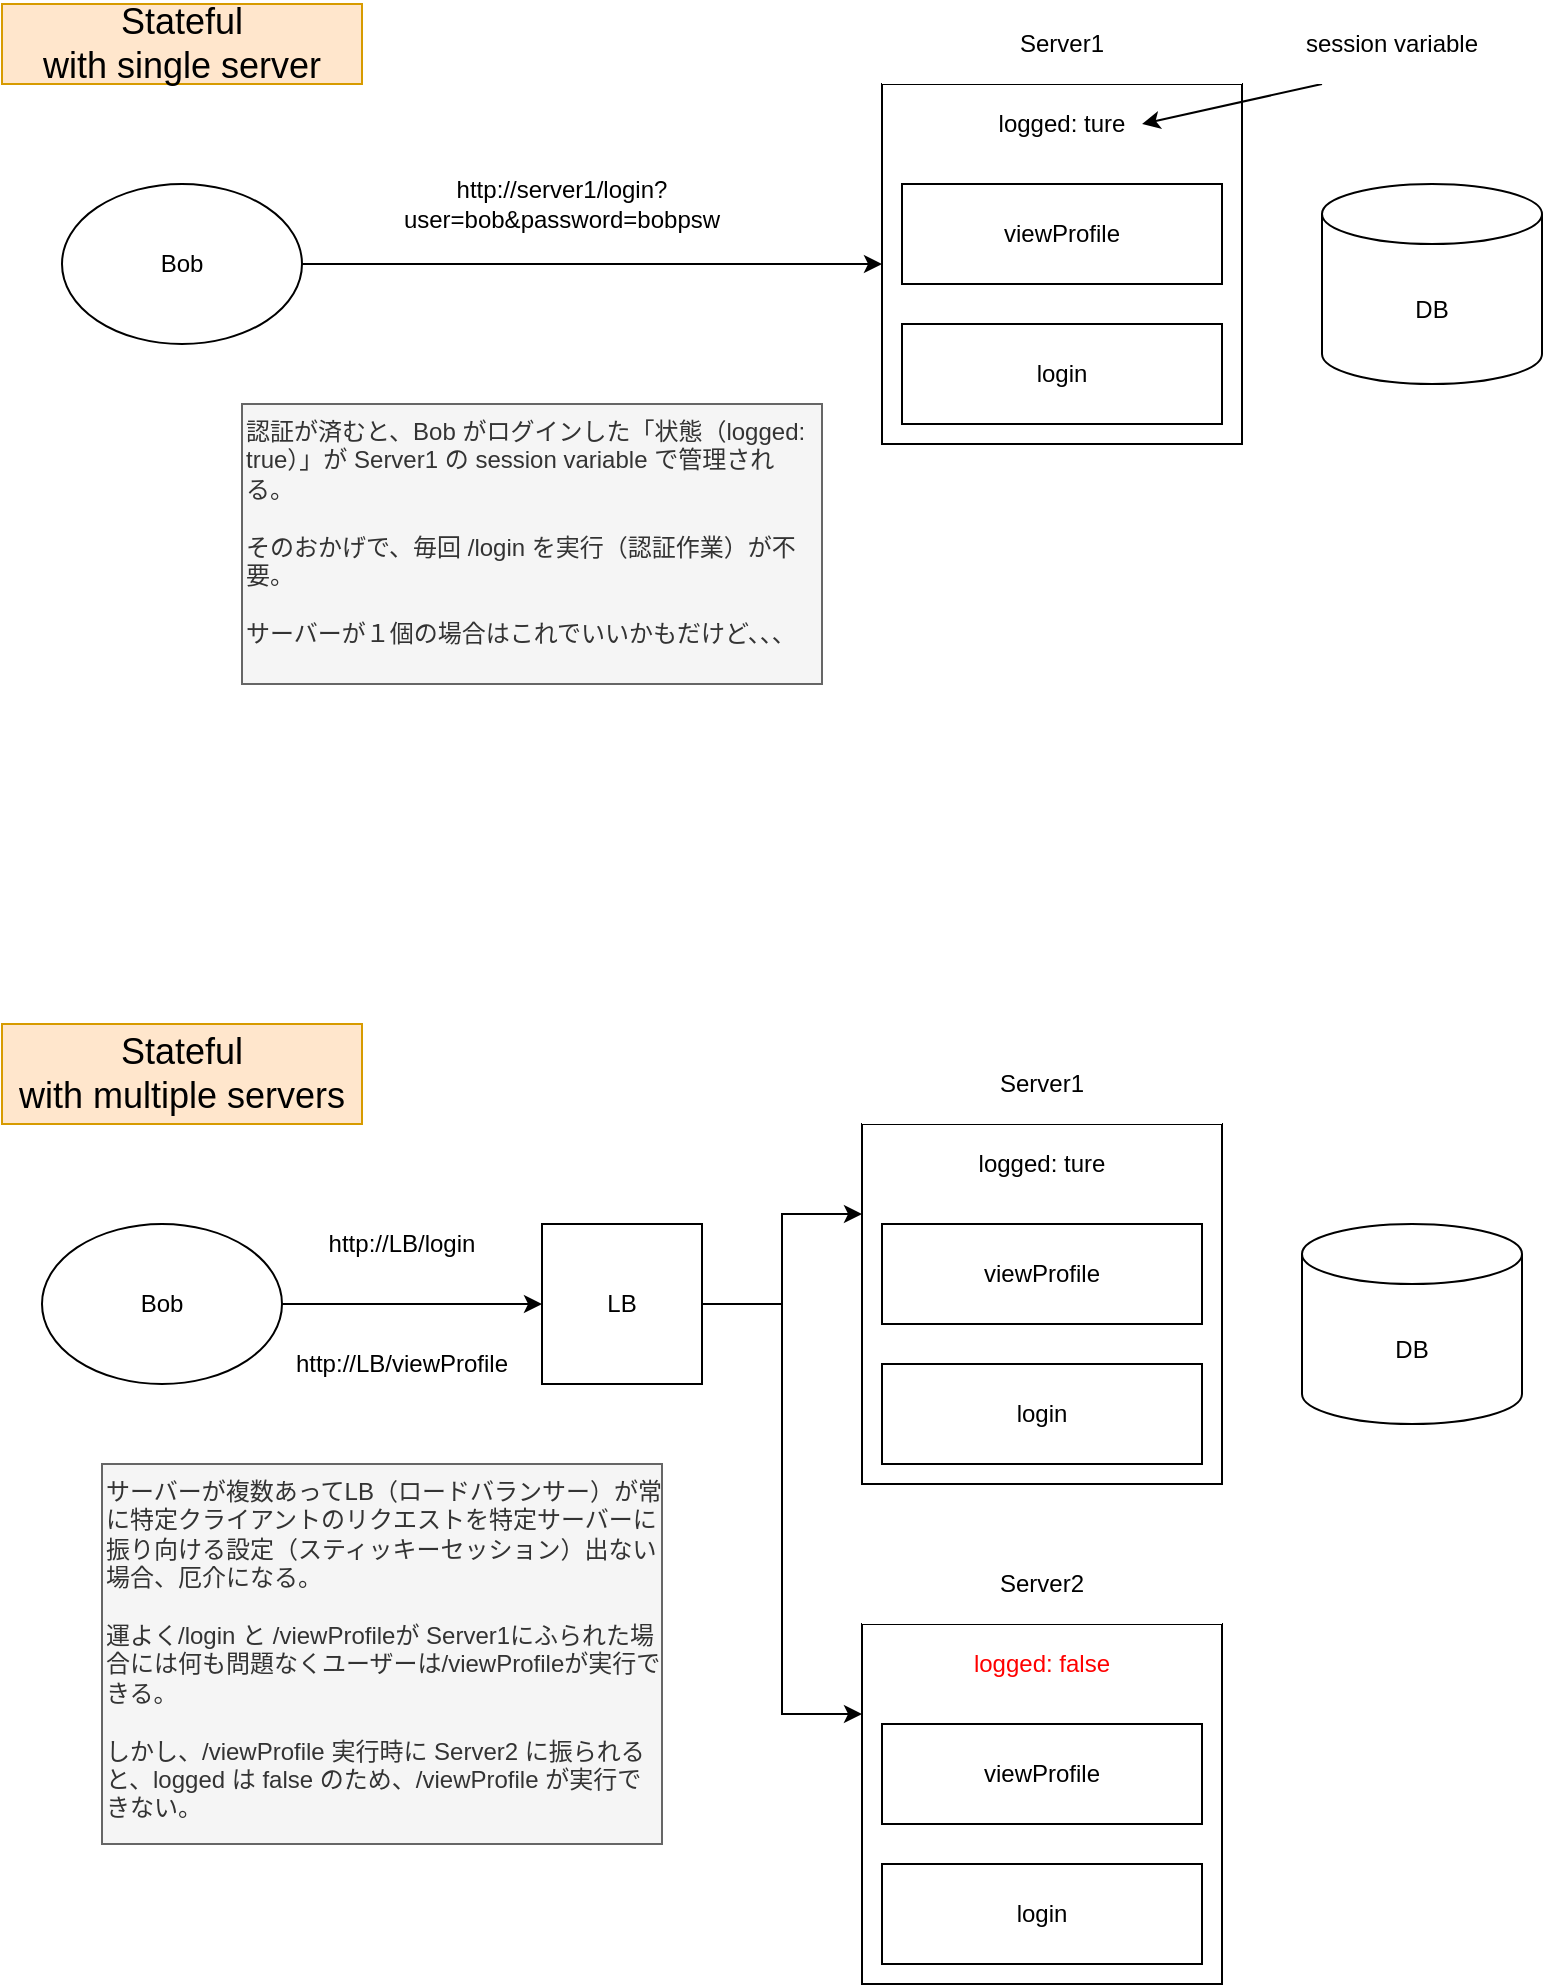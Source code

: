 <mxfile version="14.1.8" type="device"><diagram id="1GDKFJIQfUUINsAw3QGi" name="ページ1"><mxGraphModel dx="786" dy="572" grid="1" gridSize="10" guides="1" tooltips="1" connect="1" arrows="1" fold="1" page="1" pageScale="1" pageWidth="1700" pageHeight="1100" math="0" shadow="0"><root><mxCell id="0"/><mxCell id="1" parent="0"/><mxCell id="b34Osqx1ab2QZatRhFmz-1" value="" style="whiteSpace=wrap;html=1;aspect=fixed;" parent="1" vertex="1"><mxGeometry x="480" y="60" width="180" height="180" as="geometry"/></mxCell><mxCell id="b34Osqx1ab2QZatRhFmz-3" value="Server1" style="rounded=0;whiteSpace=wrap;html=1;strokeColor=none;" parent="1" vertex="1"><mxGeometry x="480" y="20" width="180" height="40" as="geometry"/></mxCell><mxCell id="b34Osqx1ab2QZatRhFmz-4" value="viewProfile" style="rounded=0;whiteSpace=wrap;html=1;" parent="1" vertex="1"><mxGeometry x="490" y="110" width="160" height="50" as="geometry"/></mxCell><mxCell id="b34Osqx1ab2QZatRhFmz-5" value="login" style="rounded=0;whiteSpace=wrap;html=1;" parent="1" vertex="1"><mxGeometry x="490" y="180" width="160" height="50" as="geometry"/></mxCell><mxCell id="b34Osqx1ab2QZatRhFmz-6" value="Bob" style="ellipse;whiteSpace=wrap;html=1;" parent="1" vertex="1"><mxGeometry x="70" y="110" width="120" height="80" as="geometry"/></mxCell><mxCell id="b34Osqx1ab2QZatRhFmz-9" style="edgeStyle=orthogonalEdgeStyle;rounded=0;orthogonalLoop=1;jettySize=auto;html=1;exitX=1;exitY=0.5;exitDx=0;exitDy=0;" parent="1" source="b34Osqx1ab2QZatRhFmz-6" edge="1"><mxGeometry relative="1" as="geometry"><mxPoint x="330" y="150" as="sourcePoint"/><mxPoint x="480" y="150" as="targetPoint"/><Array as="points"><mxPoint x="480" y="150"/></Array></mxGeometry></mxCell><mxCell id="b34Osqx1ab2QZatRhFmz-16" value="http://server1/login?user=bob&amp;amp;password=bobpsw" style="rounded=0;whiteSpace=wrap;html=1;strokeColor=none;" parent="1" vertex="1"><mxGeometry x="230" y="100" width="180" height="40" as="geometry"/></mxCell><mxCell id="b34Osqx1ab2QZatRhFmz-17" value="DB" style="shape=cylinder3;whiteSpace=wrap;html=1;boundedLbl=1;backgroundOutline=1;size=15;" parent="1" vertex="1"><mxGeometry x="700" y="110" width="110" height="100" as="geometry"/></mxCell><mxCell id="b34Osqx1ab2QZatRhFmz-18" value="logged: ture" style="rounded=0;whiteSpace=wrap;html=1;strokeColor=none;" parent="1" vertex="1"><mxGeometry x="500" y="70" width="140" height="20" as="geometry"/></mxCell><mxCell id="b34Osqx1ab2QZatRhFmz-21" value="" style="whiteSpace=wrap;html=1;aspect=fixed;" parent="1" vertex="1"><mxGeometry x="470" y="580" width="180" height="180" as="geometry"/></mxCell><mxCell id="b34Osqx1ab2QZatRhFmz-22" value="Server1" style="rounded=0;whiteSpace=wrap;html=1;strokeColor=none;" parent="1" vertex="1"><mxGeometry x="470" y="540" width="180" height="40" as="geometry"/></mxCell><mxCell id="b34Osqx1ab2QZatRhFmz-23" value="viewProfile" style="rounded=0;whiteSpace=wrap;html=1;" parent="1" vertex="1"><mxGeometry x="480" y="630" width="160" height="50" as="geometry"/></mxCell><mxCell id="b34Osqx1ab2QZatRhFmz-24" value="login" style="rounded=0;whiteSpace=wrap;html=1;" parent="1" vertex="1"><mxGeometry x="480" y="700" width="160" height="50" as="geometry"/></mxCell><mxCell id="b34Osqx1ab2QZatRhFmz-25" style="edgeStyle=orthogonalEdgeStyle;rounded=0;orthogonalLoop=1;jettySize=auto;html=1;exitX=1;exitY=0.5;exitDx=0;exitDy=0;" parent="1" source="b34Osqx1ab2QZatRhFmz-26" edge="1"><mxGeometry relative="1" as="geometry"><mxPoint x="310" y="670" as="targetPoint"/></mxGeometry></mxCell><mxCell id="b34Osqx1ab2QZatRhFmz-26" value="Bob" style="ellipse;whiteSpace=wrap;html=1;" parent="1" vertex="1"><mxGeometry x="60" y="630" width="120" height="80" as="geometry"/></mxCell><mxCell id="b34Osqx1ab2QZatRhFmz-27" style="edgeStyle=orthogonalEdgeStyle;rounded=0;orthogonalLoop=1;jettySize=auto;html=1;entryX=0;entryY=0.25;entryDx=0;entryDy=0;" parent="1" source="b34Osqx1ab2QZatRhFmz-29" target="b34Osqx1ab2QZatRhFmz-21" edge="1"><mxGeometry relative="1" as="geometry"/></mxCell><mxCell id="b34Osqx1ab2QZatRhFmz-28" style="edgeStyle=orthogonalEdgeStyle;rounded=0;orthogonalLoop=1;jettySize=auto;html=1;entryX=0;entryY=0.25;entryDx=0;entryDy=0;" parent="1" source="b34Osqx1ab2QZatRhFmz-29" target="b34Osqx1ab2QZatRhFmz-30" edge="1"><mxGeometry relative="1" as="geometry"/></mxCell><mxCell id="b34Osqx1ab2QZatRhFmz-29" value="LB" style="whiteSpace=wrap;html=1;aspect=fixed;" parent="1" vertex="1"><mxGeometry x="310" y="630" width="80" height="80" as="geometry"/></mxCell><mxCell id="b34Osqx1ab2QZatRhFmz-30" value="" style="whiteSpace=wrap;html=1;aspect=fixed;" parent="1" vertex="1"><mxGeometry x="470" y="830" width="180" height="180" as="geometry"/></mxCell><mxCell id="b34Osqx1ab2QZatRhFmz-31" value="Server2" style="rounded=0;whiteSpace=wrap;html=1;strokeColor=none;" parent="1" vertex="1"><mxGeometry x="470" y="790" width="180" height="40" as="geometry"/></mxCell><mxCell id="b34Osqx1ab2QZatRhFmz-32" value="viewProfile" style="rounded=0;whiteSpace=wrap;html=1;" parent="1" vertex="1"><mxGeometry x="480" y="880" width="160" height="50" as="geometry"/></mxCell><mxCell id="b34Osqx1ab2QZatRhFmz-33" value="login" style="rounded=0;whiteSpace=wrap;html=1;" parent="1" vertex="1"><mxGeometry x="480" y="950" width="160" height="50" as="geometry"/></mxCell><mxCell id="b34Osqx1ab2QZatRhFmz-34" value="http://LB/login" style="rounded=0;whiteSpace=wrap;html=1;strokeColor=none;" parent="1" vertex="1"><mxGeometry x="180" y="620" width="120" height="40" as="geometry"/></mxCell><mxCell id="b34Osqx1ab2QZatRhFmz-35" value="DB" style="shape=cylinder3;whiteSpace=wrap;html=1;boundedLbl=1;backgroundOutline=1;size=15;" parent="1" vertex="1"><mxGeometry x="690" y="630" width="110" height="100" as="geometry"/></mxCell><mxCell id="b34Osqx1ab2QZatRhFmz-36" value="logged: ture" style="rounded=0;whiteSpace=wrap;html=1;strokeColor=none;" parent="1" vertex="1"><mxGeometry x="490" y="590" width="140" height="20" as="geometry"/></mxCell><mxCell id="b34Osqx1ab2QZatRhFmz-37" value="logged: false" style="rounded=0;whiteSpace=wrap;html=1;strokeColor=none;fontColor=#FF0000;" parent="1" vertex="1"><mxGeometry x="490" y="840" width="140" height="20" as="geometry"/></mxCell><mxCell id="b34Osqx1ab2QZatRhFmz-39" value="Stateful&lt;br&gt;with single server" style="rounded=0;whiteSpace=wrap;html=1;strokeColor=#d79b00;fontSize=18;fillColor=#ffe6cc;" parent="1" vertex="1"><mxGeometry x="40" y="20" width="180" height="40" as="geometry"/></mxCell><mxCell id="b34Osqx1ab2QZatRhFmz-40" value="Stateful&lt;br&gt;with multiple servers" style="rounded=0;whiteSpace=wrap;html=1;strokeColor=#d79b00;fontSize=18;fillColor=#ffe6cc;" parent="1" vertex="1"><mxGeometry x="40" y="530" width="180" height="50" as="geometry"/></mxCell><mxCell id="b34Osqx1ab2QZatRhFmz-41" value="" style="endArrow=classic;html=1;fontSize=18;entryX=0.786;entryY=0.5;entryDx=0;entryDy=0;entryPerimeter=0;" parent="1" target="b34Osqx1ab2QZatRhFmz-18" edge="1"><mxGeometry width="50" height="50" relative="1" as="geometry"><mxPoint x="700" y="60" as="sourcePoint"/><mxPoint x="750" y="10" as="targetPoint"/></mxGeometry></mxCell><mxCell id="b34Osqx1ab2QZatRhFmz-42" value="session variable" style="rounded=0;whiteSpace=wrap;html=1;strokeColor=none;" parent="1" vertex="1"><mxGeometry x="680" y="20" width="110" height="40" as="geometry"/></mxCell><mxCell id="b34Osqx1ab2QZatRhFmz-43" value="サーバーが複数あってLB（ロードバランサー）が常に特定クライアントのリクエストを特定サーバーに振り向ける設定（スティッキーセッション）出ない場合、厄介になる。&lt;br&gt;&lt;br&gt;運よく/login と /viewProfileが Server1にふられた場合には何も問題なくユーザーは/viewProfileが実行できる。&lt;br&gt;&lt;br&gt;しかし、/viewProfile 実行時に Server2 に振られると、logged は false のため、/viewProfile が実行できない。" style="rounded=0;whiteSpace=wrap;html=1;strokeColor=#666666;align=left;verticalAlign=top;fillColor=#f5f5f5;fontColor=#333333;" parent="1" vertex="1"><mxGeometry x="90" y="750" width="280" height="190" as="geometry"/></mxCell><mxCell id="b34Osqx1ab2QZatRhFmz-44" value="http://LB/viewProfile" style="rounded=0;whiteSpace=wrap;html=1;strokeColor=none;" parent="1" vertex="1"><mxGeometry x="180" y="680" width="120" height="40" as="geometry"/></mxCell><mxCell id="b34Osqx1ab2QZatRhFmz-45" value="認証が済むと、Bob がログインした「状態（logged: true）」が Server1 の session variable で管理される。&lt;br&gt;&lt;br&gt;そのおかげで、毎回 /login を実行（認証作業）が不要。&lt;br&gt;&lt;br&gt;サーバーが１個の場合はこれでいいかもだけど、、、" style="rounded=0;whiteSpace=wrap;html=1;strokeColor=#666666;align=left;verticalAlign=top;fillColor=#f5f5f5;fontColor=#333333;" parent="1" vertex="1"><mxGeometry x="160" y="220" width="290" height="140" as="geometry"/></mxCell></root></mxGraphModel></diagram></mxfile>